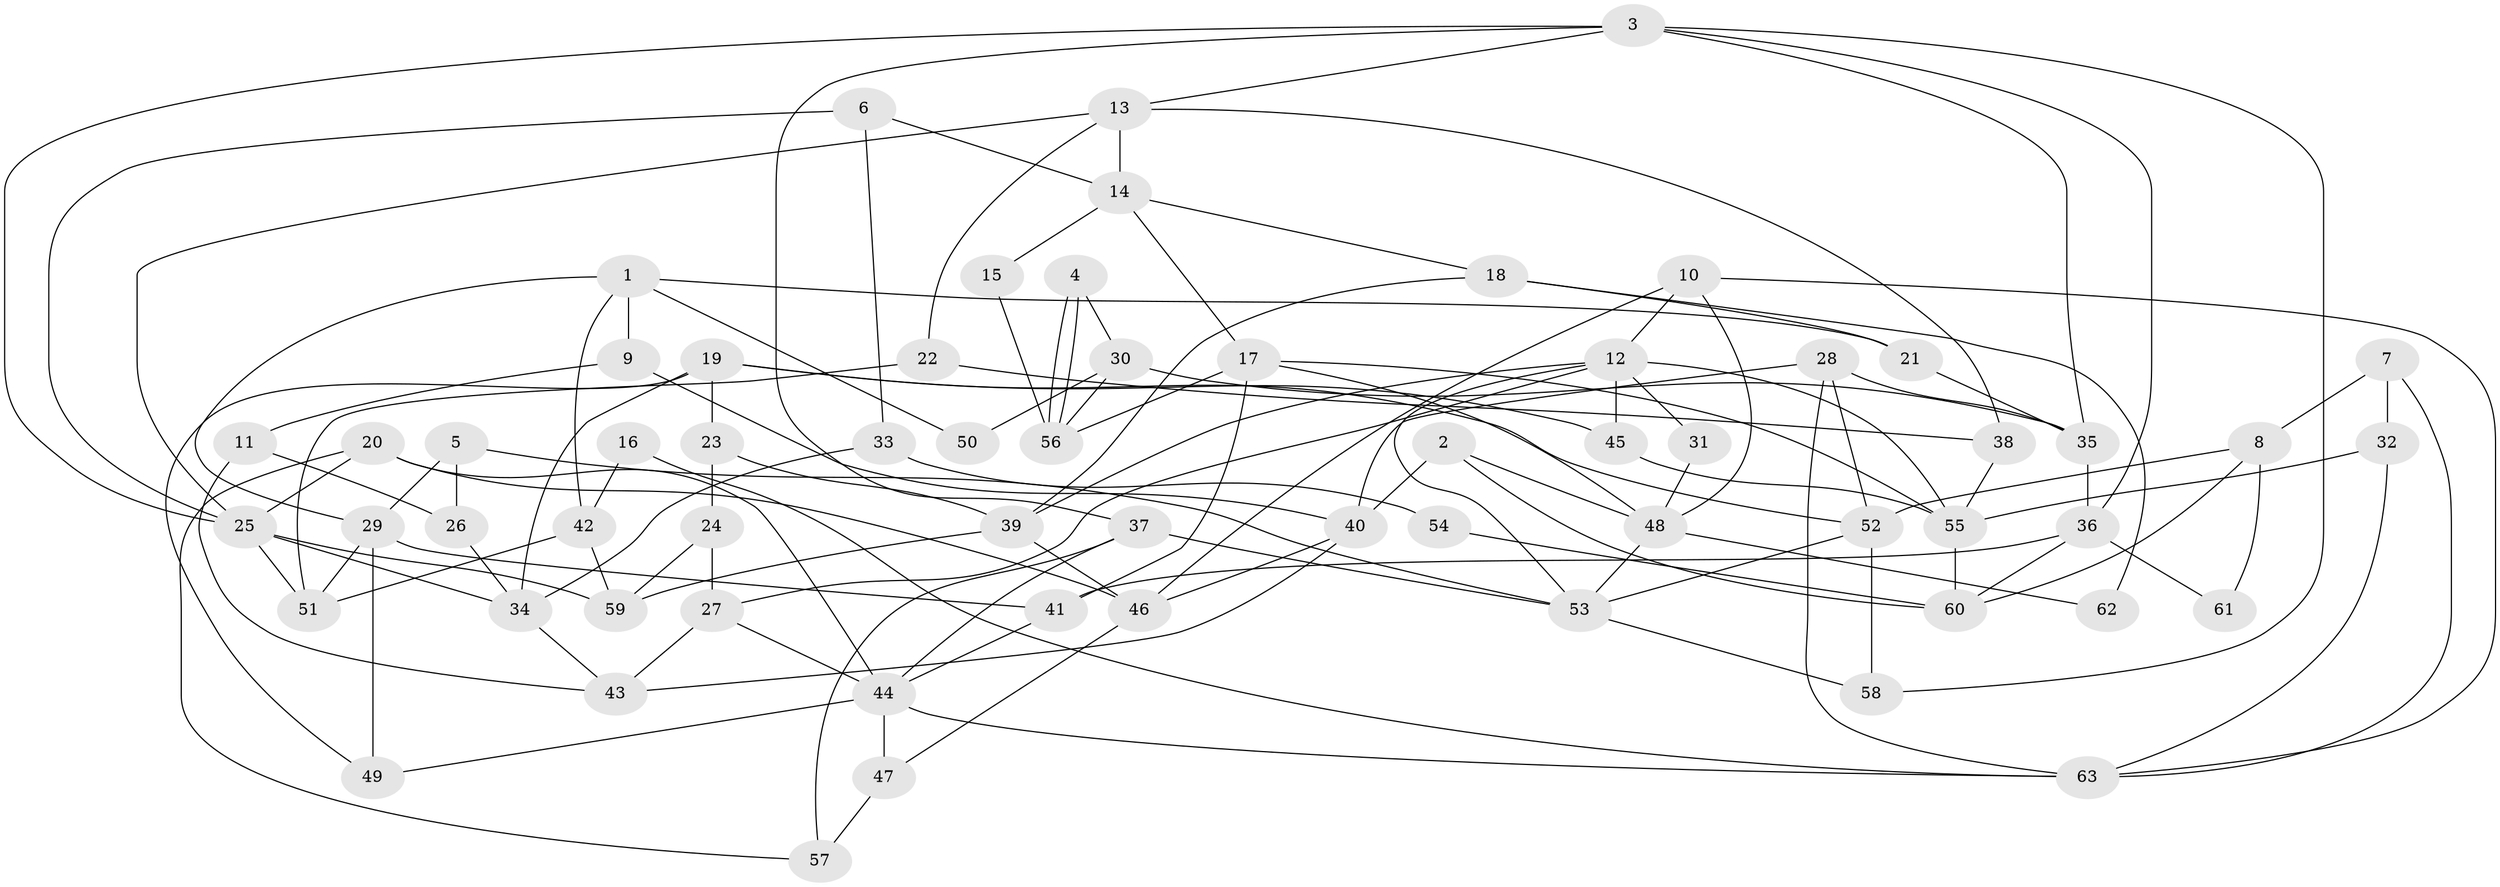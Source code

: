 // coarse degree distribution, {9: 0.16, 8: 0.2, 4: 0.16, 5: 0.16, 3: 0.12, 2: 0.12, 6: 0.04, 7: 0.04}
// Generated by graph-tools (version 1.1) at 2025/19/03/04/25 18:19:00]
// undirected, 63 vertices, 126 edges
graph export_dot {
graph [start="1"]
  node [color=gray90,style=filled];
  1;
  2;
  3;
  4;
  5;
  6;
  7;
  8;
  9;
  10;
  11;
  12;
  13;
  14;
  15;
  16;
  17;
  18;
  19;
  20;
  21;
  22;
  23;
  24;
  25;
  26;
  27;
  28;
  29;
  30;
  31;
  32;
  33;
  34;
  35;
  36;
  37;
  38;
  39;
  40;
  41;
  42;
  43;
  44;
  45;
  46;
  47;
  48;
  49;
  50;
  51;
  52;
  53;
  54;
  55;
  56;
  57;
  58;
  59;
  60;
  61;
  62;
  63;
  1 -- 42;
  1 -- 9;
  1 -- 21;
  1 -- 29;
  1 -- 50;
  2 -- 40;
  2 -- 60;
  2 -- 48;
  3 -- 25;
  3 -- 58;
  3 -- 13;
  3 -- 35;
  3 -- 36;
  3 -- 37;
  4 -- 56;
  4 -- 56;
  4 -- 30;
  5 -- 53;
  5 -- 29;
  5 -- 26;
  6 -- 25;
  6 -- 14;
  6 -- 33;
  7 -- 63;
  7 -- 8;
  7 -- 32;
  8 -- 60;
  8 -- 52;
  8 -- 61;
  9 -- 40;
  9 -- 11;
  10 -- 63;
  10 -- 46;
  10 -- 12;
  10 -- 48;
  11 -- 26;
  11 -- 43;
  12 -- 45;
  12 -- 27;
  12 -- 31;
  12 -- 39;
  12 -- 53;
  12 -- 55;
  13 -- 25;
  13 -- 14;
  13 -- 22;
  13 -- 38;
  14 -- 17;
  14 -- 15;
  14 -- 18;
  15 -- 56;
  16 -- 63;
  16 -- 42;
  17 -- 41;
  17 -- 48;
  17 -- 55;
  17 -- 56;
  18 -- 39;
  18 -- 21;
  18 -- 62;
  19 -- 49;
  19 -- 34;
  19 -- 23;
  19 -- 45;
  19 -- 52;
  20 -- 44;
  20 -- 25;
  20 -- 46;
  20 -- 57;
  21 -- 35;
  22 -- 38;
  22 -- 51;
  23 -- 39;
  23 -- 24;
  24 -- 27;
  24 -- 59;
  25 -- 59;
  25 -- 51;
  25 -- 34;
  26 -- 34;
  27 -- 44;
  27 -- 43;
  28 -- 35;
  28 -- 52;
  28 -- 40;
  28 -- 63;
  29 -- 41;
  29 -- 49;
  29 -- 51;
  30 -- 56;
  30 -- 35;
  30 -- 50;
  31 -- 48;
  32 -- 55;
  32 -- 63;
  33 -- 34;
  33 -- 54;
  34 -- 43;
  35 -- 36;
  36 -- 41;
  36 -- 60;
  36 -- 61;
  37 -- 53;
  37 -- 44;
  37 -- 57;
  38 -- 55;
  39 -- 46;
  39 -- 59;
  40 -- 46;
  40 -- 43;
  41 -- 44;
  42 -- 51;
  42 -- 59;
  44 -- 63;
  44 -- 47;
  44 -- 49;
  45 -- 55;
  46 -- 47;
  47 -- 57;
  48 -- 53;
  48 -- 62;
  52 -- 53;
  52 -- 58;
  53 -- 58;
  54 -- 60;
  55 -- 60;
}

